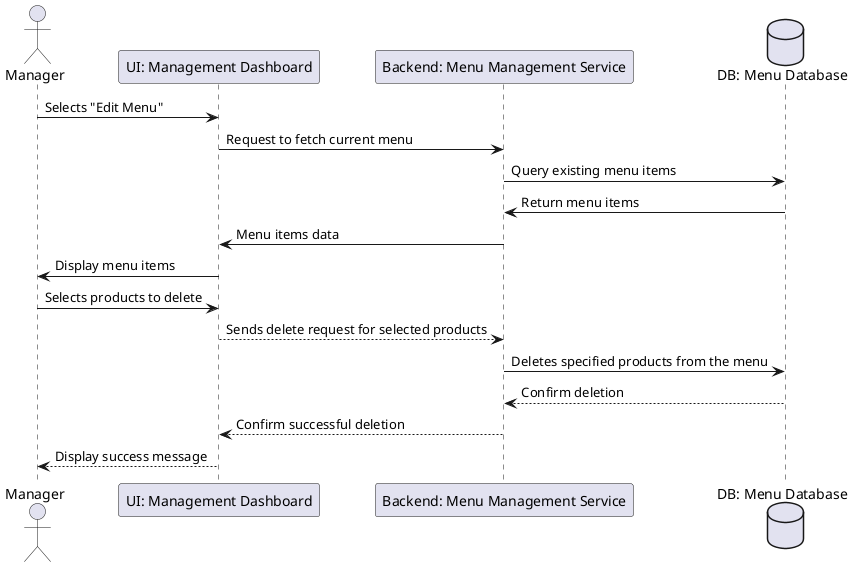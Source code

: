 @startuml
actor Manager as manager
participant "UI: Management Dashboard" as UI
participant "Backend: Menu Management Service" as Backend
database "DB: Menu Database" as Database

manager -> UI : Selects "Edit Menu"
UI -> Backend : Request to fetch current menu
Backend -> Database : Query existing menu items
Database -> Backend : Return menu items
Backend -> UI : Menu items data
UI -> manager : Display menu items
manager -> UI : Selects products to delete
UI --> Backend : Sends delete request for selected products
Backend -> Database : Deletes specified products from the menu
Database --> Backend : Confirm deletion
Backend --> UI : Confirm successful deletion
UI --> manager : Display success message

@enduml